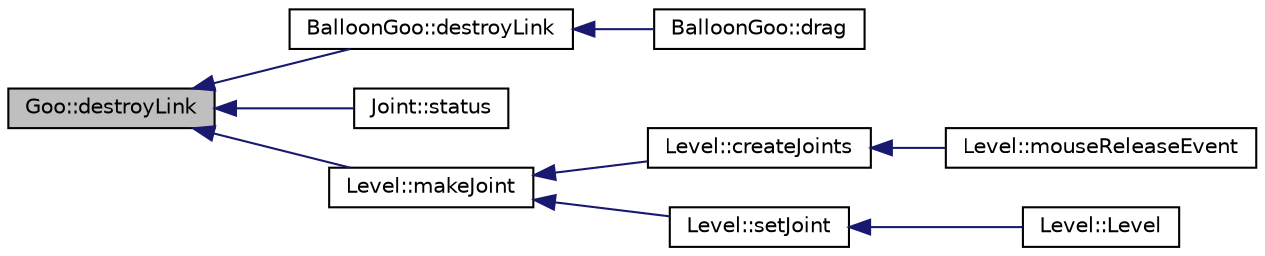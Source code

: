 digraph G
{
  edge [fontname="Helvetica",fontsize="10",labelfontname="Helvetica",labelfontsize="10"];
  node [fontname="Helvetica",fontsize="10",shape=record];
  rankdir="LR";
  Node1 [label="Goo::destroyLink",height=0.2,width=0.4,color="black", fillcolor="grey75", style="filled" fontcolor="black"];
  Node1 -> Node2 [dir="back",color="midnightblue",fontsize="10",style="solid",fontname="Helvetica"];
  Node2 [label="BalloonGoo::destroyLink",height=0.2,width=0.4,color="black", fillcolor="white", style="filled",URL="$da/dfa/classBalloonGoo.html#a59cf791c7a06780b5554c26a91db2f89"];
  Node2 -> Node3 [dir="back",color="midnightblue",fontsize="10",style="solid",fontname="Helvetica"];
  Node3 [label="BalloonGoo::drag",height=0.2,width=0.4,color="black", fillcolor="white", style="filled",URL="$da/dfa/classBalloonGoo.html#ae9ef25d1505c114f637edbfe9318ab2e"];
  Node1 -> Node4 [dir="back",color="midnightblue",fontsize="10",style="solid",fontname="Helvetica"];
  Node4 [label="Joint::status",height=0.2,width=0.4,color="black", fillcolor="white", style="filled",URL="$d7/d0a/classJoint.html#a89a605f4bba20f2448988412595f4360"];
  Node1 -> Node5 [dir="back",color="midnightblue",fontsize="10",style="solid",fontname="Helvetica"];
  Node5 [label="Level::makeJoint",height=0.2,width=0.4,color="black", fillcolor="white", style="filled",URL="$d2/d9d/classLevel.html#ab40a5647912f4ef6e3a70b0afd75027b"];
  Node5 -> Node6 [dir="back",color="midnightblue",fontsize="10",style="solid",fontname="Helvetica"];
  Node6 [label="Level::createJoints",height=0.2,width=0.4,color="black", fillcolor="white", style="filled",URL="$d2/d9d/classLevel.html#a753ed1a47f268859a713123dc640839c"];
  Node6 -> Node7 [dir="back",color="midnightblue",fontsize="10",style="solid",fontname="Helvetica"];
  Node7 [label="Level::mouseReleaseEvent",height=0.2,width=0.4,color="black", fillcolor="white", style="filled",URL="$d2/d9d/classLevel.html#a77722ba24f938b7a0707f755e635a8f6"];
  Node5 -> Node8 [dir="back",color="midnightblue",fontsize="10",style="solid",fontname="Helvetica"];
  Node8 [label="Level::setJoint",height=0.2,width=0.4,color="black", fillcolor="white", style="filled",URL="$d2/d9d/classLevel.html#a4ba1126389807119ad1d21bd51f86210"];
  Node8 -> Node9 [dir="back",color="midnightblue",fontsize="10",style="solid",fontname="Helvetica"];
  Node9 [label="Level::Level",height=0.2,width=0.4,color="black", fillcolor="white", style="filled",URL="$d2/d9d/classLevel.html#aab4805fc7397cd5ab9d9852a1d403a0d"];
}
